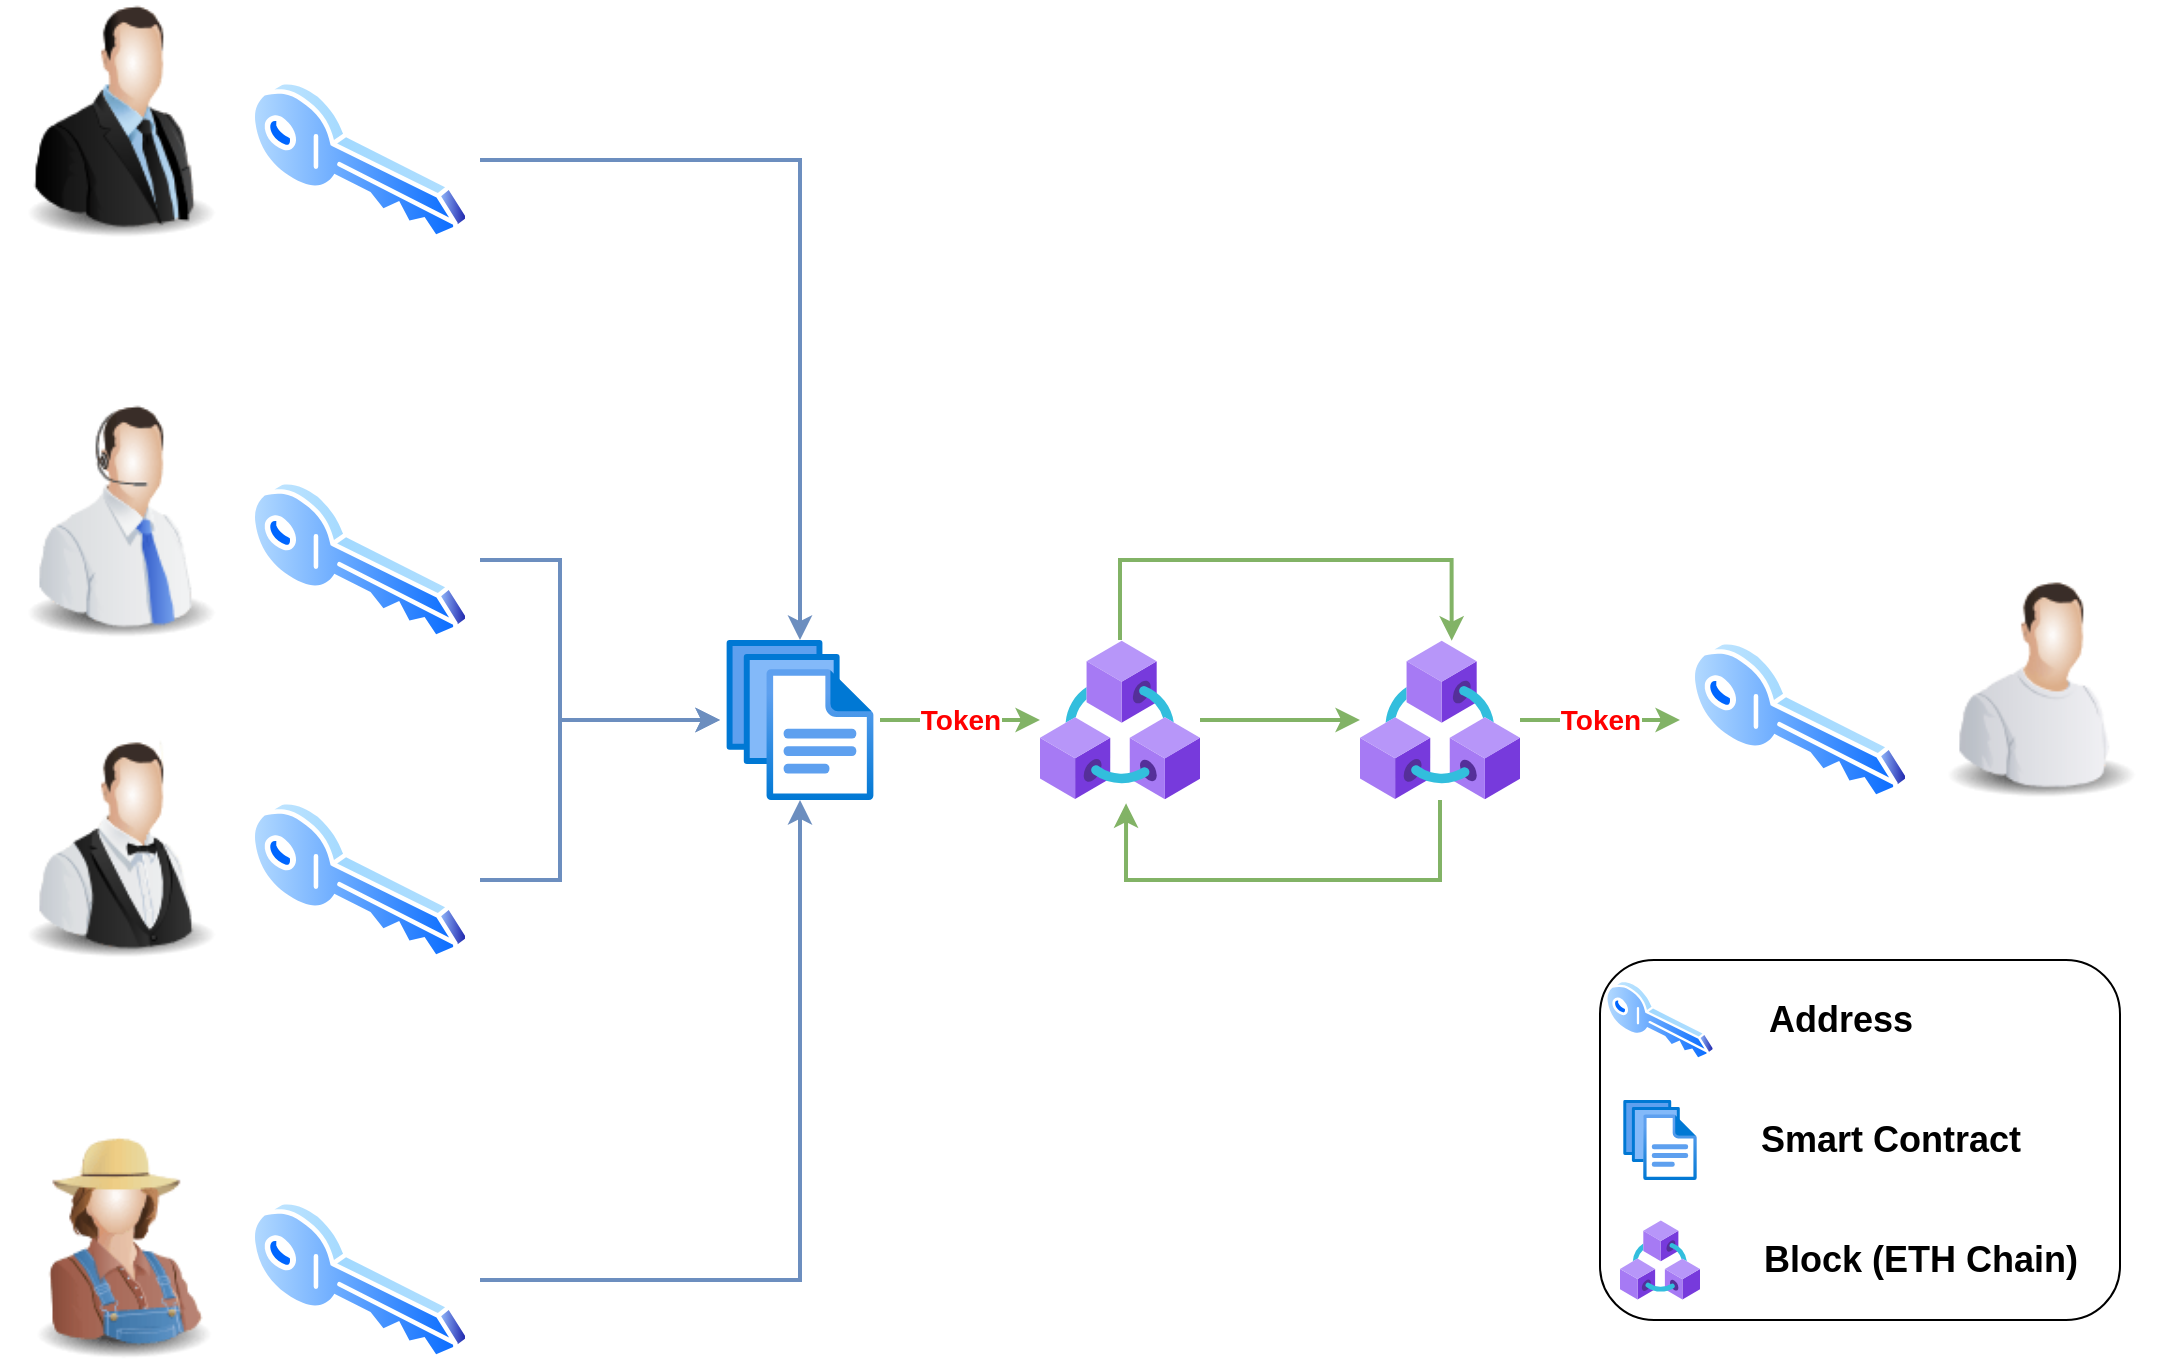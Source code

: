 <mxfile version="21.2.1" type="github">
  <diagram name="Safe Architecture" id="IOx3L2gT1lAjid3hQ-a9">
    <mxGraphModel dx="1257" dy="634" grid="1" gridSize="10" guides="1" tooltips="1" connect="1" arrows="1" fold="1" page="1" pageScale="1" pageWidth="1169" pageHeight="827" math="0" shadow="0">
      <root>
        <mxCell id="0" />
        <mxCell id="1" parent="0" />
        <mxCell id="MqbVAJrmVxTxifl1eM4A-1" value="" style="image;html=1;image=img/lib/clip_art/people/Suit_Man_128x128.png" parent="1" vertex="1">
          <mxGeometry x="40" y="80" width="120" height="120" as="geometry" />
        </mxCell>
        <mxCell id="-Np9GkB7kijbRWwin-eq-14" style="edgeStyle=orthogonalEdgeStyle;rounded=0;orthogonalLoop=1;jettySize=auto;html=1;strokeWidth=2;fillColor=#dae8fc;strokeColor=#6c8ebf;" edge="1" parent="1" source="MqbVAJrmVxTxifl1eM4A-2" target="-Np9GkB7kijbRWwin-eq-7">
          <mxGeometry relative="1" as="geometry" />
        </mxCell>
        <mxCell id="MqbVAJrmVxTxifl1eM4A-2" value="" style="image;perimeter=ellipsePerimeter;html=1;align=center;shadow=0;dashed=0;spacingTop=3;image=img/lib/active_directory/key.svg;" parent="1" vertex="1">
          <mxGeometry x="160" y="120" width="120" height="80" as="geometry" />
        </mxCell>
        <mxCell id="-Np9GkB7kijbRWwin-eq-1" value="" style="image;html=1;image=img/lib/clip_art/people/Telesales_Man_128x128.png;aspect=fixed;" vertex="1" parent="1">
          <mxGeometry x="40" y="280" width="120" height="120" as="geometry" />
        </mxCell>
        <mxCell id="-Np9GkB7kijbRWwin-eq-11" style="edgeStyle=orthogonalEdgeStyle;rounded=0;orthogonalLoop=1;jettySize=auto;html=1;strokeWidth=2;fillColor=#dae8fc;strokeColor=#6c8ebf;" edge="1" parent="1" source="-Np9GkB7kijbRWwin-eq-2" target="-Np9GkB7kijbRWwin-eq-7">
          <mxGeometry relative="1" as="geometry">
            <Array as="points">
              <mxPoint x="320" y="360" />
              <mxPoint x="320" y="440" />
            </Array>
          </mxGeometry>
        </mxCell>
        <mxCell id="-Np9GkB7kijbRWwin-eq-2" value="" style="image;perimeter=ellipsePerimeter;html=1;align=center;shadow=0;dashed=0;spacingTop=3;image=img/lib/active_directory/key.svg;" vertex="1" parent="1">
          <mxGeometry x="160" y="320" width="120" height="80" as="geometry" />
        </mxCell>
        <mxCell id="-Np9GkB7kijbRWwin-eq-3" value="" style="image;html=1;image=img/lib/clip_art/people/Waiter_128x128.png" vertex="1" parent="1">
          <mxGeometry x="40" y="440" width="120" height="120" as="geometry" />
        </mxCell>
        <mxCell id="-Np9GkB7kijbRWwin-eq-10" style="edgeStyle=orthogonalEdgeStyle;rounded=0;orthogonalLoop=1;jettySize=auto;html=1;strokeWidth=2;fillColor=#dae8fc;strokeColor=#6c8ebf;" edge="1" parent="1" source="-Np9GkB7kijbRWwin-eq-4" target="-Np9GkB7kijbRWwin-eq-7">
          <mxGeometry relative="1" as="geometry">
            <Array as="points">
              <mxPoint x="320" y="520" />
              <mxPoint x="320" y="440" />
            </Array>
          </mxGeometry>
        </mxCell>
        <mxCell id="-Np9GkB7kijbRWwin-eq-4" value="" style="image;perimeter=ellipsePerimeter;html=1;align=center;shadow=0;dashed=0;spacingTop=3;image=img/lib/active_directory/key.svg;imageBackground=none;imageBorder=none;" vertex="1" parent="1">
          <mxGeometry x="160" y="480" width="120" height="80" as="geometry" />
        </mxCell>
        <mxCell id="-Np9GkB7kijbRWwin-eq-13" style="edgeStyle=orthogonalEdgeStyle;rounded=0;orthogonalLoop=1;jettySize=auto;html=1;strokeWidth=2;fillColor=#dae8fc;strokeColor=#6c8ebf;" edge="1" parent="1" source="-Np9GkB7kijbRWwin-eq-6" target="-Np9GkB7kijbRWwin-eq-7">
          <mxGeometry relative="1" as="geometry" />
        </mxCell>
        <mxCell id="-Np9GkB7kijbRWwin-eq-6" value="" style="image;perimeter=ellipsePerimeter;html=1;align=center;shadow=0;dashed=0;spacingTop=3;image=img/lib/active_directory/key.svg;" vertex="1" parent="1">
          <mxGeometry x="160" y="680" width="120" height="80" as="geometry" />
        </mxCell>
        <mxCell id="-Np9GkB7kijbRWwin-eq-25" value="&lt;font style=&quot;font-size: 14px;&quot;&gt;&lt;b&gt;Token&lt;/b&gt;&lt;/font&gt;" style="edgeStyle=orthogonalEdgeStyle;rounded=0;orthogonalLoop=1;jettySize=auto;html=1;fillColor=#d5e8d4;strokeColor=#82b366;strokeWidth=2;fontColor=#FF0000;" edge="1" parent="1" source="-Np9GkB7kijbRWwin-eq-7" target="-Np9GkB7kijbRWwin-eq-8">
          <mxGeometry relative="1" as="geometry" />
        </mxCell>
        <mxCell id="-Np9GkB7kijbRWwin-eq-7" value="" style="image;html=1;points=[];align=center;fontSize=12;image=img/lib/azure2/general/Files.svg;" vertex="1" parent="1">
          <mxGeometry x="400" y="400" width="80" height="80" as="geometry" />
        </mxCell>
        <mxCell id="-Np9GkB7kijbRWwin-eq-17" style="edgeStyle=orthogonalEdgeStyle;rounded=0;orthogonalLoop=1;jettySize=auto;html=1;strokeWidth=2;fillColor=#d5e8d4;strokeColor=#82b366;" edge="1" parent="1" source="-Np9GkB7kijbRWwin-eq-8" target="-Np9GkB7kijbRWwin-eq-15">
          <mxGeometry relative="1" as="geometry" />
        </mxCell>
        <mxCell id="-Np9GkB7kijbRWwin-eq-24" style="edgeStyle=orthogonalEdgeStyle;rounded=0;orthogonalLoop=1;jettySize=auto;html=1;entryX=0.573;entryY=0.004;entryDx=0;entryDy=0;entryPerimeter=0;strokeWidth=2;fillColor=#d5e8d4;strokeColor=#82b366;" edge="1" parent="1" source="-Np9GkB7kijbRWwin-eq-8" target="-Np9GkB7kijbRWwin-eq-15">
          <mxGeometry relative="1" as="geometry">
            <Array as="points">
              <mxPoint x="600" y="360" />
              <mxPoint x="766" y="360" />
            </Array>
          </mxGeometry>
        </mxCell>
        <mxCell id="-Np9GkB7kijbRWwin-eq-8" value="" style="image;aspect=fixed;html=1;points=[];align=center;fontSize=12;image=img/lib/azure2/blockchain/Azure_Blockchain_Service.svg;" vertex="1" parent="1">
          <mxGeometry x="560" y="400" width="80" height="80" as="geometry" />
        </mxCell>
        <mxCell id="-Np9GkB7kijbRWwin-eq-19" style="edgeStyle=orthogonalEdgeStyle;rounded=0;orthogonalLoop=1;jettySize=auto;html=1;entryX=0.538;entryY=1.021;entryDx=0;entryDy=0;entryPerimeter=0;fillColor=#d5e8d4;strokeColor=#82b366;strokeWidth=2;" edge="1" parent="1" source="-Np9GkB7kijbRWwin-eq-15" target="-Np9GkB7kijbRWwin-eq-8">
          <mxGeometry relative="1" as="geometry">
            <Array as="points">
              <mxPoint x="760" y="520" />
              <mxPoint x="603" y="520" />
            </Array>
          </mxGeometry>
        </mxCell>
        <mxCell id="-Np9GkB7kijbRWwin-eq-23" value="Token" style="edgeStyle=orthogonalEdgeStyle;rounded=0;orthogonalLoop=1;jettySize=auto;html=1;entryX=0;entryY=0.5;entryDx=0;entryDy=0;strokeWidth=2;fillColor=#d5e8d4;strokeColor=#82b366;fontSize=14;fontStyle=1;fontColor=#FF0000;" edge="1" parent="1" source="-Np9GkB7kijbRWwin-eq-15" target="-Np9GkB7kijbRWwin-eq-22">
          <mxGeometry relative="1" as="geometry" />
        </mxCell>
        <mxCell id="-Np9GkB7kijbRWwin-eq-15" value="" style="image;aspect=fixed;html=1;points=[];align=center;fontSize=12;image=img/lib/azure2/blockchain/Azure_Blockchain_Service.svg;" vertex="1" parent="1">
          <mxGeometry x="720" y="400" width="80" height="80" as="geometry" />
        </mxCell>
        <mxCell id="-Np9GkB7kijbRWwin-eq-21" value="" style="image;html=1;image=img/lib/clip_art/people/Farmer_Woman_128x128.png" vertex="1" parent="1">
          <mxGeometry x="40" y="640" width="120" height="120" as="geometry" />
        </mxCell>
        <mxCell id="-Np9GkB7kijbRWwin-eq-22" value="" style="image;perimeter=ellipsePerimeter;html=1;align=center;shadow=0;dashed=0;spacingTop=3;image=img/lib/active_directory/key.svg;" vertex="1" parent="1">
          <mxGeometry x="880" y="400" width="120" height="80" as="geometry" />
        </mxCell>
        <mxCell id="-Np9GkB7kijbRWwin-eq-27" value="" style="rounded=1;whiteSpace=wrap;html=1;" vertex="1" parent="1">
          <mxGeometry x="840" y="560" width="260" height="180" as="geometry" />
        </mxCell>
        <mxCell id="-Np9GkB7kijbRWwin-eq-26" value="" style="image;perimeter=ellipsePerimeter;html=1;align=center;shadow=0;dashed=0;spacingTop=3;image=img/lib/active_directory/key.svg;aspect=fixed;" vertex="1" parent="1">
          <mxGeometry x="840" y="570" width="60" height="40" as="geometry" />
        </mxCell>
        <mxCell id="-Np9GkB7kijbRWwin-eq-28" value="" style="image;html=1;image=img/lib/clip_art/people/Worker_Man_128x128.png" vertex="1" parent="1">
          <mxGeometry x="1000" y="360" width="120" height="120" as="geometry" />
        </mxCell>
        <mxCell id="-Np9GkB7kijbRWwin-eq-29" value="" style="image;html=1;points=[];align=center;fontSize=12;image=img/lib/azure2/general/Files.svg;" vertex="1" parent="1">
          <mxGeometry x="850" y="630" width="40" height="40" as="geometry" />
        </mxCell>
        <mxCell id="-Np9GkB7kijbRWwin-eq-30" value="" style="image;aspect=fixed;html=1;points=[];align=center;fontSize=12;image=img/lib/azure2/blockchain/Azure_Blockchain_Service.svg;" vertex="1" parent="1">
          <mxGeometry x="850" y="690" width="40" height="40" as="geometry" />
        </mxCell>
        <mxCell id="-Np9GkB7kijbRWwin-eq-31" value="Address" style="text;html=1;align=center;verticalAlign=middle;resizable=0;points=[];autosize=1;strokeColor=none;fillColor=none;fontSize=18;fontStyle=1" vertex="1" parent="1">
          <mxGeometry x="910" y="570" width="100" height="40" as="geometry" />
        </mxCell>
        <mxCell id="-Np9GkB7kijbRWwin-eq-32" value="Smart Contract" style="text;html=1;align=center;verticalAlign=middle;resizable=0;points=[];autosize=1;strokeColor=none;fillColor=none;fontSize=18;fontStyle=1" vertex="1" parent="1">
          <mxGeometry x="910" y="630" width="150" height="40" as="geometry" />
        </mxCell>
        <mxCell id="-Np9GkB7kijbRWwin-eq-33" value="Block (ETH Chain)" style="text;html=1;align=center;verticalAlign=middle;resizable=0;points=[];autosize=1;strokeColor=none;fillColor=none;fontSize=18;fontStyle=1" vertex="1" parent="1">
          <mxGeometry x="910" y="690" width="180" height="40" as="geometry" />
        </mxCell>
      </root>
    </mxGraphModel>
  </diagram>
</mxfile>
